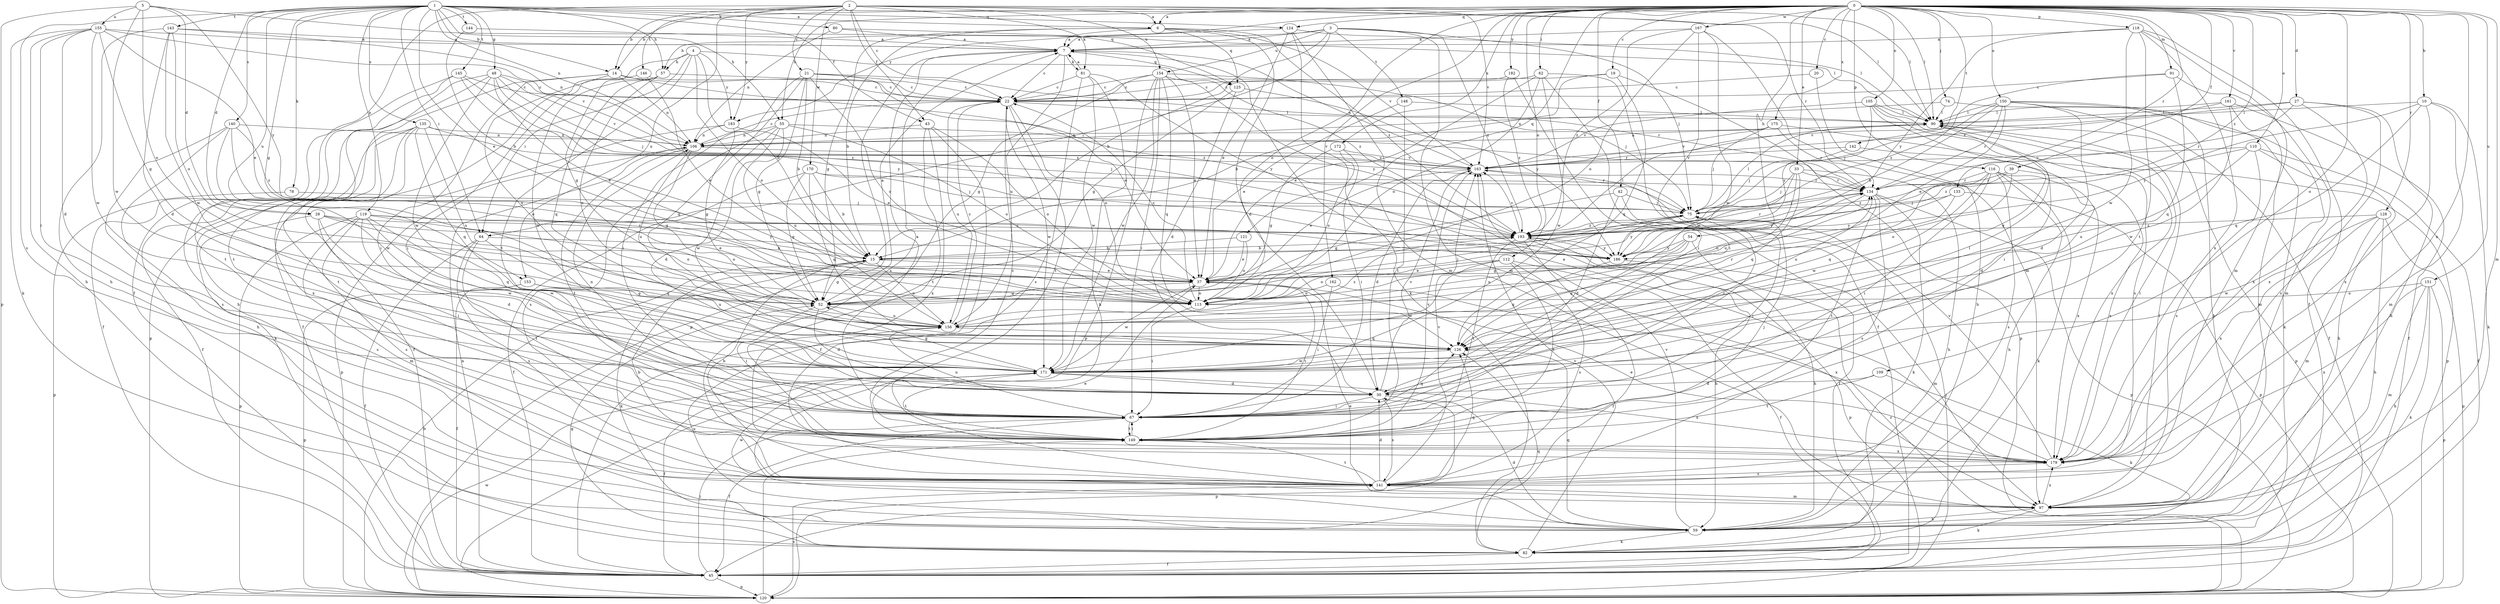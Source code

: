 strict digraph  {
0;
1;
2;
3;
4;
5;
6;
7;
10;
14;
15;
19;
20;
21;
22;
27;
28;
30;
33;
37;
39;
42;
43;
45;
48;
52;
54;
55;
57;
59;
62;
64;
67;
74;
75;
78;
80;
81;
82;
90;
91;
97;
105;
106;
109;
110;
112;
113;
116;
118;
119;
120;
121;
124;
125;
126;
128;
133;
134;
135;
140;
141;
142;
143;
144;
145;
146;
148;
149;
150;
151;
153;
154;
155;
156;
161;
162;
163;
167;
170;
171;
172;
175;
179;
182;
183;
186;
193;
0 -> 6  [label=a];
0 -> 10  [label=b];
0 -> 14  [label=b];
0 -> 19  [label=c];
0 -> 20  [label=c];
0 -> 27  [label=d];
0 -> 33  [label=e];
0 -> 39  [label=f];
0 -> 42  [label=f];
0 -> 54  [label=h];
0 -> 55  [label=h];
0 -> 62  [label=i];
0 -> 74  [label=j];
0 -> 90  [label=l];
0 -> 91  [label=m];
0 -> 97  [label=m];
0 -> 105  [label=n];
0 -> 109  [label=o];
0 -> 110  [label=o];
0 -> 112  [label=o];
0 -> 113  [label=o];
0 -> 116  [label=p];
0 -> 118  [label=p];
0 -> 121  [label=q];
0 -> 124  [label=q];
0 -> 128  [label=r];
0 -> 133  [label=r];
0 -> 142  [label=t];
0 -> 150  [label=u];
0 -> 151  [label=u];
0 -> 161  [label=v];
0 -> 162  [label=v];
0 -> 167  [label=w];
0 -> 172  [label=x];
0 -> 175  [label=x];
0 -> 179  [label=x];
0 -> 182  [label=y];
0 -> 183  [label=y];
0 -> 193  [label=z];
1 -> 6  [label=a];
1 -> 14  [label=b];
1 -> 28  [label=d];
1 -> 37  [label=e];
1 -> 43  [label=f];
1 -> 48  [label=g];
1 -> 52  [label=g];
1 -> 55  [label=h];
1 -> 57  [label=h];
1 -> 64  [label=i];
1 -> 78  [label=k];
1 -> 80  [label=k];
1 -> 90  [label=l];
1 -> 106  [label=n];
1 -> 119  [label=p];
1 -> 124  [label=q];
1 -> 135  [label=s];
1 -> 140  [label=s];
1 -> 141  [label=s];
1 -> 143  [label=t];
1 -> 144  [label=t];
1 -> 145  [label=t];
1 -> 153  [label=u];
2 -> 6  [label=a];
2 -> 14  [label=b];
2 -> 21  [label=c];
2 -> 22  [label=c];
2 -> 43  [label=f];
2 -> 45  [label=f];
2 -> 81  [label=k];
2 -> 90  [label=l];
2 -> 134  [label=r];
2 -> 146  [label=t];
2 -> 153  [label=u];
2 -> 154  [label=u];
2 -> 163  [label=v];
2 -> 170  [label=w];
2 -> 183  [label=y];
3 -> 7  [label=a];
3 -> 15  [label=b];
3 -> 57  [label=h];
3 -> 64  [label=i];
3 -> 75  [label=j];
3 -> 97  [label=m];
3 -> 148  [label=t];
3 -> 154  [label=u];
3 -> 193  [label=z];
4 -> 15  [label=b];
4 -> 52  [label=g];
4 -> 57  [label=h];
4 -> 64  [label=i];
4 -> 113  [label=o];
4 -> 149  [label=t];
4 -> 183  [label=y];
4 -> 193  [label=z];
5 -> 28  [label=d];
5 -> 113  [label=o];
5 -> 120  [label=p];
5 -> 125  [label=q];
5 -> 155  [label=u];
5 -> 171  [label=w];
5 -> 186  [label=y];
6 -> 7  [label=a];
6 -> 15  [label=b];
6 -> 30  [label=d];
6 -> 52  [label=g];
6 -> 125  [label=q];
6 -> 163  [label=v];
6 -> 193  [label=z];
7 -> 22  [label=c];
7 -> 81  [label=k];
7 -> 120  [label=p];
7 -> 125  [label=q];
7 -> 141  [label=s];
7 -> 156  [label=u];
10 -> 82  [label=k];
10 -> 90  [label=l];
10 -> 97  [label=m];
10 -> 126  [label=q];
10 -> 179  [label=x];
10 -> 186  [label=y];
14 -> 22  [label=c];
14 -> 67  [label=i];
14 -> 106  [label=n];
14 -> 120  [label=p];
14 -> 156  [label=u];
14 -> 193  [label=z];
15 -> 37  [label=e];
15 -> 52  [label=g];
15 -> 82  [label=k];
15 -> 156  [label=u];
19 -> 15  [label=b];
19 -> 22  [label=c];
19 -> 120  [label=p];
19 -> 126  [label=q];
20 -> 22  [label=c];
20 -> 59  [label=h];
21 -> 15  [label=b];
21 -> 22  [label=c];
21 -> 37  [label=e];
21 -> 52  [label=g];
21 -> 67  [label=i];
21 -> 113  [label=o];
21 -> 126  [label=q];
21 -> 134  [label=r];
22 -> 90  [label=l];
22 -> 113  [label=o];
22 -> 149  [label=t];
22 -> 156  [label=u];
22 -> 171  [label=w];
27 -> 59  [label=h];
27 -> 90  [label=l];
27 -> 134  [label=r];
27 -> 141  [label=s];
27 -> 163  [label=v];
27 -> 179  [label=x];
28 -> 67  [label=i];
28 -> 113  [label=o];
28 -> 141  [label=s];
28 -> 171  [label=w];
28 -> 186  [label=y];
28 -> 193  [label=z];
30 -> 67  [label=i];
30 -> 120  [label=p];
30 -> 134  [label=r];
30 -> 141  [label=s];
30 -> 163  [label=v];
33 -> 37  [label=e];
33 -> 59  [label=h];
33 -> 75  [label=j];
33 -> 126  [label=q];
33 -> 134  [label=r];
33 -> 156  [label=u];
37 -> 52  [label=g];
37 -> 75  [label=j];
37 -> 113  [label=o];
37 -> 149  [label=t];
37 -> 171  [label=w];
39 -> 113  [label=o];
39 -> 134  [label=r];
39 -> 179  [label=x];
39 -> 193  [label=z];
42 -> 30  [label=d];
42 -> 45  [label=f];
42 -> 52  [label=g];
42 -> 75  [label=j];
43 -> 45  [label=f];
43 -> 106  [label=n];
43 -> 113  [label=o];
43 -> 149  [label=t];
43 -> 179  [label=x];
45 -> 67  [label=i];
45 -> 75  [label=j];
45 -> 106  [label=n];
45 -> 120  [label=p];
48 -> 22  [label=c];
48 -> 37  [label=e];
48 -> 59  [label=h];
48 -> 75  [label=j];
48 -> 149  [label=t];
48 -> 163  [label=v];
48 -> 171  [label=w];
48 -> 193  [label=z];
52 -> 7  [label=a];
52 -> 30  [label=d];
52 -> 67  [label=i];
52 -> 156  [label=u];
54 -> 52  [label=g];
54 -> 59  [label=h];
54 -> 126  [label=q];
54 -> 156  [label=u];
54 -> 186  [label=y];
55 -> 30  [label=d];
55 -> 106  [label=n];
55 -> 113  [label=o];
55 -> 134  [label=r];
55 -> 141  [label=s];
55 -> 156  [label=u];
55 -> 171  [label=w];
57 -> 22  [label=c];
57 -> 67  [label=i];
57 -> 126  [label=q];
57 -> 156  [label=u];
57 -> 171  [label=w];
59 -> 30  [label=d];
59 -> 37  [label=e];
59 -> 82  [label=k];
59 -> 126  [label=q];
59 -> 156  [label=u];
59 -> 163  [label=v];
62 -> 22  [label=c];
62 -> 37  [label=e];
62 -> 45  [label=f];
62 -> 67  [label=i];
62 -> 113  [label=o];
62 -> 171  [label=w];
64 -> 15  [label=b];
64 -> 45  [label=f];
64 -> 126  [label=q];
64 -> 141  [label=s];
64 -> 149  [label=t];
67 -> 7  [label=a];
67 -> 45  [label=f];
67 -> 75  [label=j];
67 -> 106  [label=n];
67 -> 126  [label=q];
67 -> 149  [label=t];
67 -> 156  [label=u];
74 -> 90  [label=l];
74 -> 106  [label=n];
74 -> 179  [label=x];
75 -> 90  [label=l];
75 -> 186  [label=y];
75 -> 193  [label=z];
78 -> 75  [label=j];
78 -> 120  [label=p];
80 -> 7  [label=a];
80 -> 90  [label=l];
80 -> 106  [label=n];
81 -> 7  [label=a];
81 -> 22  [label=c];
81 -> 59  [label=h];
81 -> 141  [label=s];
81 -> 171  [label=w];
81 -> 186  [label=y];
82 -> 45  [label=f];
82 -> 52  [label=g];
82 -> 126  [label=q];
82 -> 163  [label=v];
90 -> 106  [label=n];
90 -> 120  [label=p];
90 -> 179  [label=x];
91 -> 22  [label=c];
91 -> 97  [label=m];
91 -> 126  [label=q];
91 -> 193  [label=z];
97 -> 59  [label=h];
97 -> 82  [label=k];
97 -> 90  [label=l];
97 -> 171  [label=w];
97 -> 179  [label=x];
105 -> 67  [label=i];
105 -> 90  [label=l];
105 -> 126  [label=q];
105 -> 141  [label=s];
105 -> 163  [label=v];
105 -> 186  [label=y];
106 -> 22  [label=c];
106 -> 52  [label=g];
106 -> 120  [label=p];
106 -> 149  [label=t];
106 -> 156  [label=u];
106 -> 163  [label=v];
109 -> 30  [label=d];
109 -> 82  [label=k];
109 -> 149  [label=t];
110 -> 45  [label=f];
110 -> 59  [label=h];
110 -> 141  [label=s];
110 -> 156  [label=u];
110 -> 163  [label=v];
110 -> 193  [label=z];
112 -> 37  [label=e];
112 -> 45  [label=f];
112 -> 113  [label=o];
112 -> 141  [label=s];
112 -> 149  [label=t];
112 -> 171  [label=w];
113 -> 22  [label=c];
113 -> 67  [label=i];
113 -> 75  [label=j];
116 -> 59  [label=h];
116 -> 67  [label=i];
116 -> 82  [label=k];
116 -> 126  [label=q];
116 -> 134  [label=r];
116 -> 141  [label=s];
116 -> 171  [label=w];
116 -> 179  [label=x];
118 -> 7  [label=a];
118 -> 45  [label=f];
118 -> 97  [label=m];
118 -> 149  [label=t];
118 -> 171  [label=w];
118 -> 179  [label=x];
118 -> 186  [label=y];
119 -> 30  [label=d];
119 -> 37  [label=e];
119 -> 97  [label=m];
119 -> 113  [label=o];
119 -> 120  [label=p];
119 -> 126  [label=q];
119 -> 141  [label=s];
119 -> 171  [label=w];
119 -> 193  [label=z];
120 -> 15  [label=b];
120 -> 141  [label=s];
120 -> 149  [label=t];
120 -> 171  [label=w];
120 -> 193  [label=z];
121 -> 15  [label=b];
121 -> 37  [label=e];
121 -> 113  [label=o];
124 -> 7  [label=a];
124 -> 37  [label=e];
124 -> 82  [label=k];
124 -> 90  [label=l];
124 -> 97  [label=m];
125 -> 30  [label=d];
125 -> 52  [label=g];
125 -> 186  [label=y];
126 -> 171  [label=w];
128 -> 59  [label=h];
128 -> 97  [label=m];
128 -> 120  [label=p];
128 -> 171  [label=w];
128 -> 179  [label=x];
128 -> 193  [label=z];
133 -> 75  [label=j];
133 -> 120  [label=p];
133 -> 156  [label=u];
133 -> 186  [label=y];
134 -> 75  [label=j];
134 -> 82  [label=k];
134 -> 113  [label=o];
134 -> 120  [label=p];
134 -> 141  [label=s];
134 -> 149  [label=t];
135 -> 45  [label=f];
135 -> 75  [label=j];
135 -> 82  [label=k];
135 -> 106  [label=n];
135 -> 126  [label=q];
135 -> 149  [label=t];
135 -> 156  [label=u];
135 -> 179  [label=x];
140 -> 59  [label=h];
140 -> 106  [label=n];
140 -> 113  [label=o];
140 -> 141  [label=s];
140 -> 171  [label=w];
140 -> 193  [label=z];
141 -> 15  [label=b];
141 -> 30  [label=d];
141 -> 37  [label=e];
141 -> 97  [label=m];
141 -> 126  [label=q];
141 -> 149  [label=t];
141 -> 163  [label=v];
142 -> 30  [label=d];
142 -> 75  [label=j];
142 -> 163  [label=v];
143 -> 7  [label=a];
143 -> 30  [label=d];
143 -> 59  [label=h];
143 -> 106  [label=n];
143 -> 113  [label=o];
143 -> 171  [label=w];
144 -> 7  [label=a];
144 -> 15  [label=b];
145 -> 22  [label=c];
145 -> 45  [label=f];
145 -> 149  [label=t];
145 -> 186  [label=y];
145 -> 193  [label=z];
146 -> 22  [label=c];
146 -> 37  [label=e];
146 -> 45  [label=f];
148 -> 37  [label=e];
148 -> 90  [label=l];
148 -> 149  [label=t];
149 -> 22  [label=c];
149 -> 67  [label=i];
149 -> 75  [label=j];
149 -> 163  [label=v];
149 -> 179  [label=x];
150 -> 15  [label=b];
150 -> 30  [label=d];
150 -> 37  [label=e];
150 -> 45  [label=f];
150 -> 59  [label=h];
150 -> 75  [label=j];
150 -> 82  [label=k];
150 -> 90  [label=l];
150 -> 134  [label=r];
151 -> 59  [label=h];
151 -> 82  [label=k];
151 -> 97  [label=m];
151 -> 113  [label=o];
151 -> 120  [label=p];
151 -> 179  [label=x];
153 -> 45  [label=f];
153 -> 52  [label=g];
153 -> 120  [label=p];
153 -> 156  [label=u];
154 -> 22  [label=c];
154 -> 37  [label=e];
154 -> 52  [label=g];
154 -> 67  [label=i];
154 -> 75  [label=j];
154 -> 120  [label=p];
154 -> 126  [label=q];
154 -> 171  [label=w];
154 -> 186  [label=y];
155 -> 7  [label=a];
155 -> 30  [label=d];
155 -> 37  [label=e];
155 -> 52  [label=g];
155 -> 59  [label=h];
155 -> 67  [label=i];
155 -> 82  [label=k];
155 -> 163  [label=v];
155 -> 171  [label=w];
156 -> 22  [label=c];
156 -> 126  [label=q];
156 -> 134  [label=r];
156 -> 193  [label=z];
161 -> 45  [label=f];
161 -> 90  [label=l];
161 -> 97  [label=m];
161 -> 163  [label=v];
161 -> 171  [label=w];
162 -> 67  [label=i];
162 -> 113  [label=o];
162 -> 179  [label=x];
163 -> 7  [label=a];
163 -> 30  [label=d];
163 -> 37  [label=e];
163 -> 134  [label=r];
167 -> 7  [label=a];
167 -> 67  [label=i];
167 -> 97  [label=m];
167 -> 113  [label=o];
167 -> 171  [label=w];
167 -> 193  [label=z];
170 -> 15  [label=b];
170 -> 45  [label=f];
170 -> 52  [label=g];
170 -> 75  [label=j];
170 -> 126  [label=q];
170 -> 134  [label=r];
171 -> 30  [label=d];
171 -> 45  [label=f];
171 -> 52  [label=g];
171 -> 90  [label=l];
171 -> 149  [label=t];
171 -> 179  [label=x];
172 -> 52  [label=g];
172 -> 67  [label=i];
172 -> 113  [label=o];
172 -> 163  [label=v];
175 -> 75  [label=j];
175 -> 106  [label=n];
175 -> 120  [label=p];
175 -> 134  [label=r];
175 -> 163  [label=v];
179 -> 7  [label=a];
179 -> 15  [label=b];
179 -> 37  [label=e];
179 -> 90  [label=l];
179 -> 141  [label=s];
179 -> 163  [label=v];
182 -> 22  [label=c];
182 -> 67  [label=i];
182 -> 193  [label=z];
183 -> 37  [label=e];
183 -> 45  [label=f];
183 -> 52  [label=g];
183 -> 106  [label=n];
186 -> 97  [label=m];
186 -> 126  [label=q];
186 -> 134  [label=r];
193 -> 15  [label=b];
193 -> 45  [label=f];
193 -> 59  [label=h];
193 -> 90  [label=l];
193 -> 120  [label=p];
193 -> 134  [label=r];
193 -> 149  [label=t];
193 -> 163  [label=v];
193 -> 186  [label=y];
}
